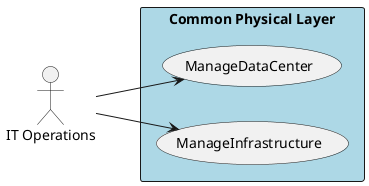 @startuml

left to right direction
Actor "IT Operations" as ITOperations
Actor "IT Operations" as ITOperations


rectangle "Common Physical Layer" #lightblue {
usecase "ManageDataCenter" as ManageDataCenter
    ITOperations --> ManageDataCenter
    usecase "ManageInfrastructure" as ManageInfrastructure
    ITOperations --> ManageInfrastructure
    }

@enduml
